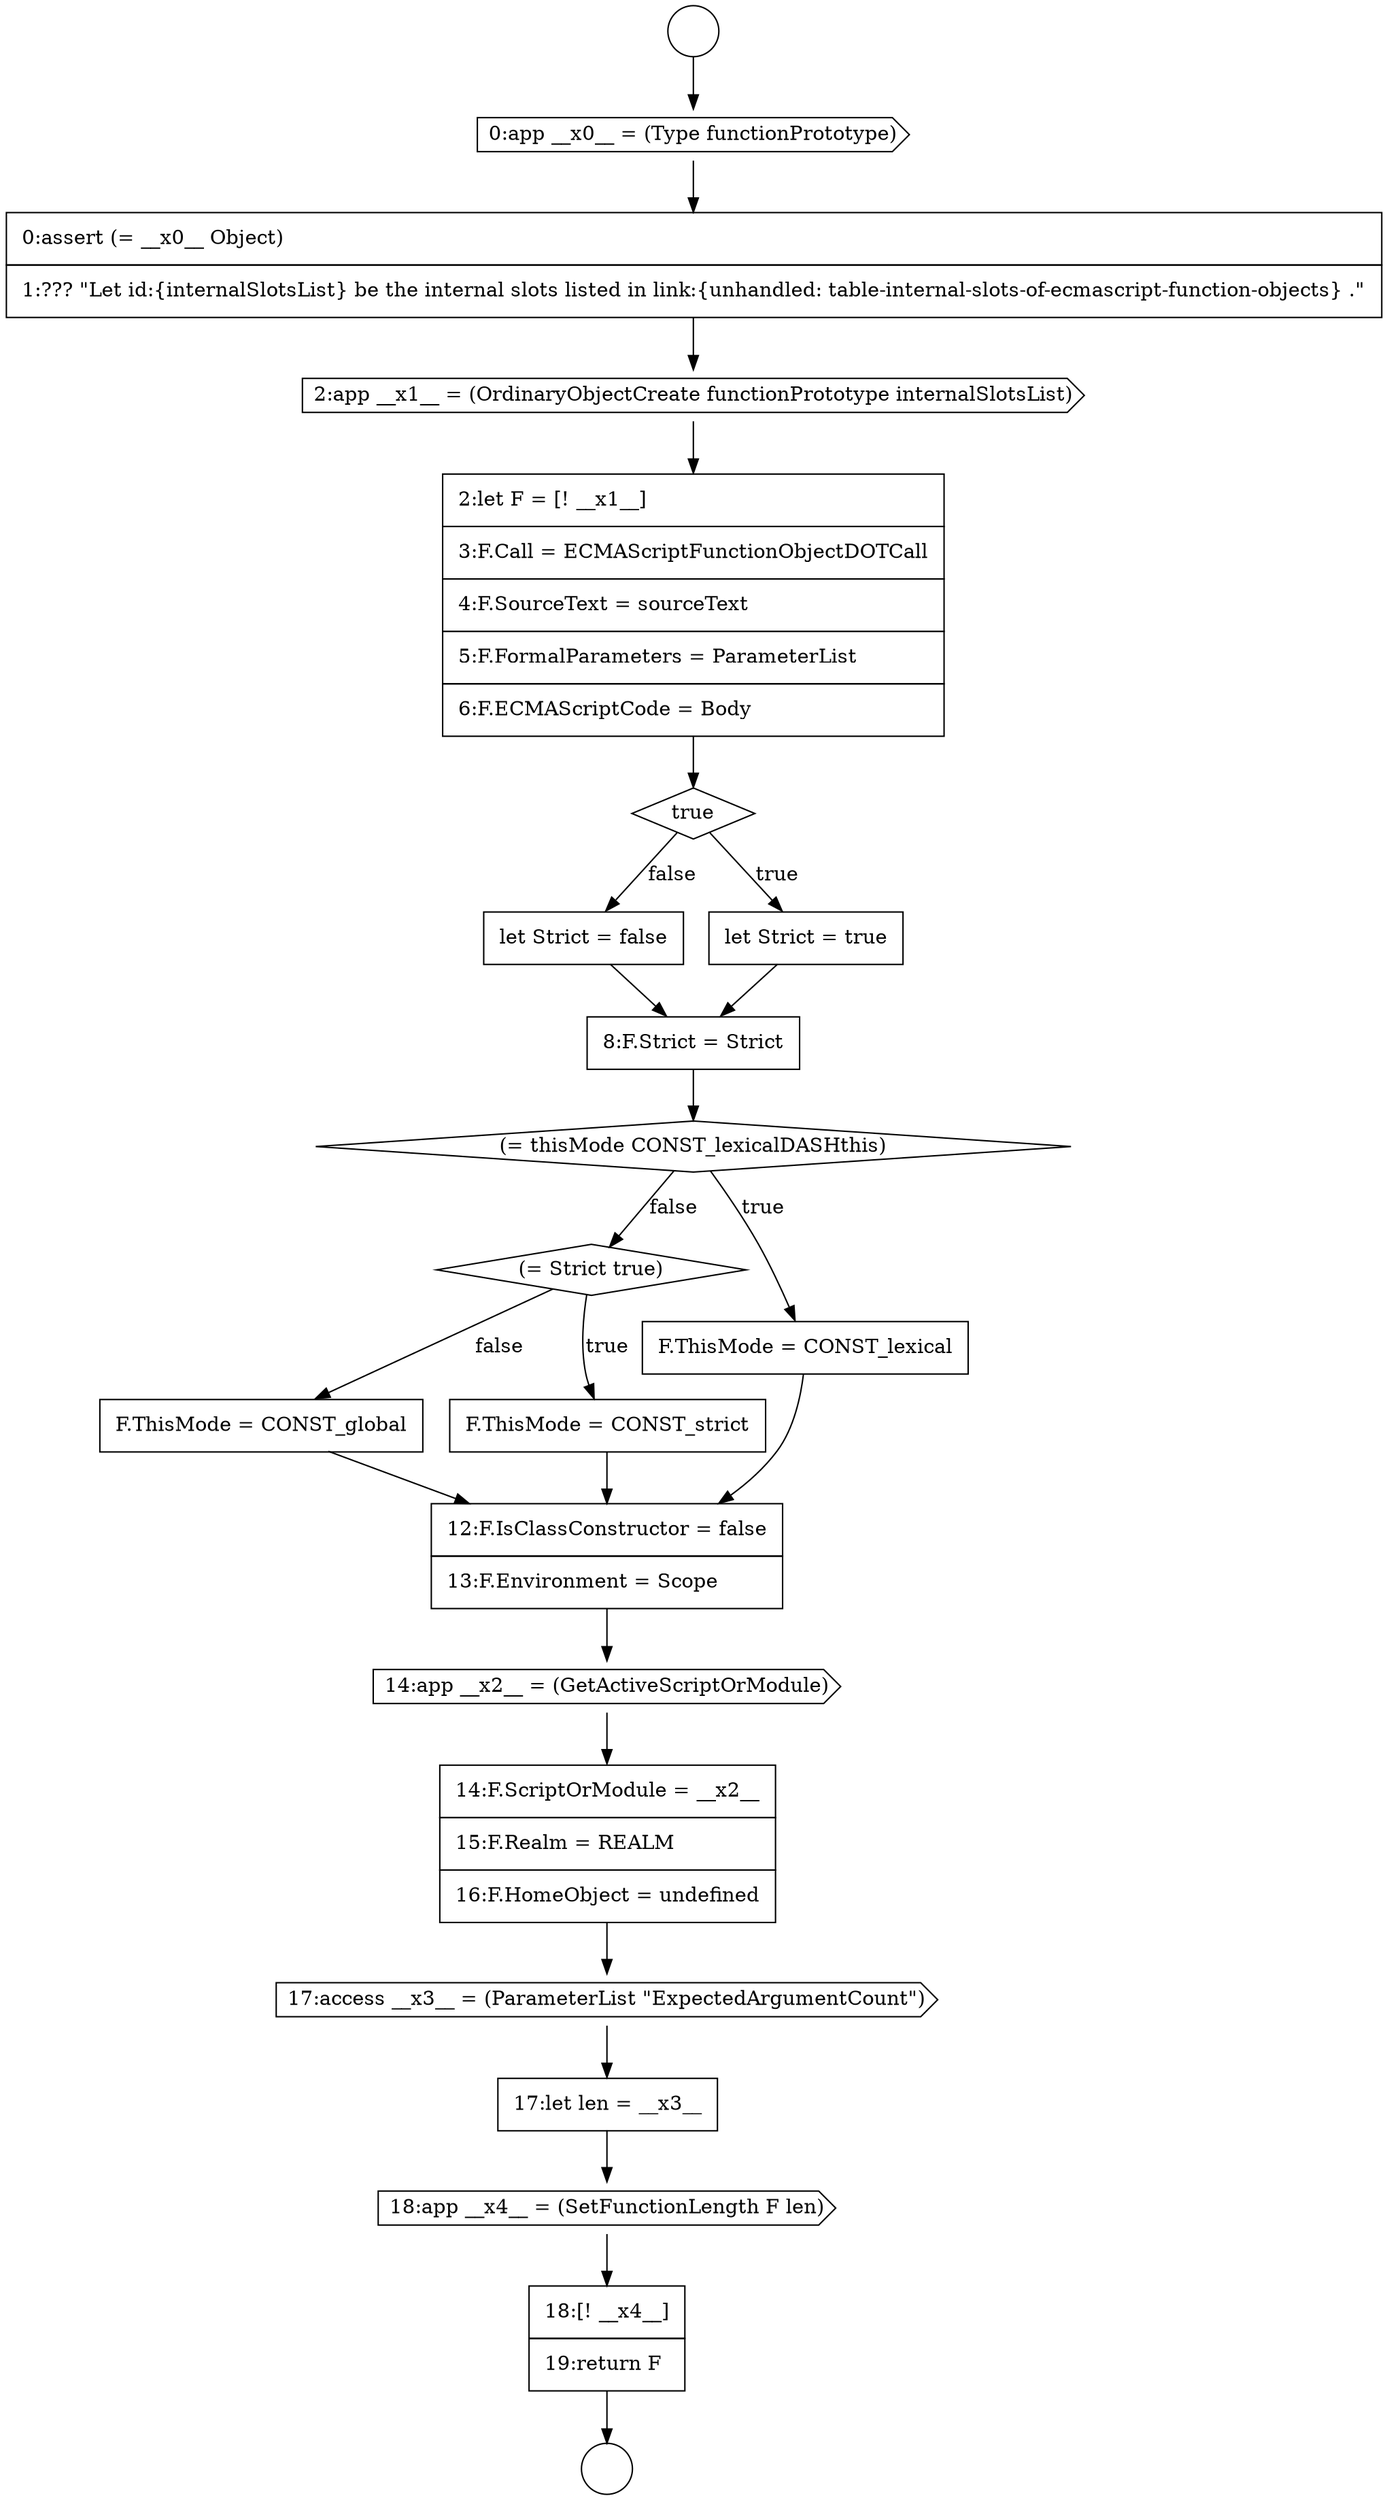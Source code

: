 digraph {
  node2348 [shape=none, margin=0, label=<<font color="black">
    <table border="0" cellborder="1" cellspacing="0" cellpadding="10">
      <tr><td align="left">17:let len = __x3__</td></tr>
    </table>
  </font>> color="black" fillcolor="white" style=filled]
  node2339 [shape=diamond, label=<<font color="black">(= thisMode CONST_lexicalDASHthis)</font>> color="black" fillcolor="white" style=filled]
  node2335 [shape=diamond, label=<<font color="black">true</font>> color="black" fillcolor="white" style=filled]
  node2349 [shape=cds, label=<<font color="black">18:app __x4__ = (SetFunctionLength F len)</font>> color="black" fillcolor="white" style=filled]
  node2338 [shape=none, margin=0, label=<<font color="black">
    <table border="0" cellborder="1" cellspacing="0" cellpadding="10">
      <tr><td align="left">8:F.Strict = Strict</td></tr>
    </table>
  </font>> color="black" fillcolor="white" style=filled]
  node2346 [shape=none, margin=0, label=<<font color="black">
    <table border="0" cellborder="1" cellspacing="0" cellpadding="10">
      <tr><td align="left">14:F.ScriptOrModule = __x2__</td></tr>
      <tr><td align="left">15:F.Realm = REALM</td></tr>
      <tr><td align="left">16:F.HomeObject = undefined</td></tr>
    </table>
  </font>> color="black" fillcolor="white" style=filled]
  node2350 [shape=none, margin=0, label=<<font color="black">
    <table border="0" cellborder="1" cellspacing="0" cellpadding="10">
      <tr><td align="left">18:[! __x4__]</td></tr>
      <tr><td align="left">19:return F</td></tr>
    </table>
  </font>> color="black" fillcolor="white" style=filled]
  node2333 [shape=cds, label=<<font color="black">2:app __x1__ = (OrdinaryObjectCreate functionPrototype internalSlotsList)</font>> color="black" fillcolor="white" style=filled]
  node2337 [shape=none, margin=0, label=<<font color="black">
    <table border="0" cellborder="1" cellspacing="0" cellpadding="10">
      <tr><td align="left">let Strict = false</td></tr>
    </table>
  </font>> color="black" fillcolor="white" style=filled]
  node2330 [shape=circle label=" " color="black" fillcolor="white" style=filled]
  node2341 [shape=diamond, label=<<font color="black">(= Strict true)</font>> color="black" fillcolor="white" style=filled]
  node2336 [shape=none, margin=0, label=<<font color="black">
    <table border="0" cellborder="1" cellspacing="0" cellpadding="10">
      <tr><td align="left">let Strict = true</td></tr>
    </table>
  </font>> color="black" fillcolor="white" style=filled]
  node2331 [shape=cds, label=<<font color="black">0:app __x0__ = (Type functionPrototype)</font>> color="black" fillcolor="white" style=filled]
  node2332 [shape=none, margin=0, label=<<font color="black">
    <table border="0" cellborder="1" cellspacing="0" cellpadding="10">
      <tr><td align="left">0:assert (= __x0__ Object)</td></tr>
      <tr><td align="left">1:??? &quot;Let id:{internalSlotsList} be the internal slots listed in link:{unhandled: table-internal-slots-of-ecmascript-function-objects} .&quot;</td></tr>
    </table>
  </font>> color="black" fillcolor="white" style=filled]
  node2345 [shape=cds, label=<<font color="black">14:app __x2__ = (GetActiveScriptOrModule)</font>> color="black" fillcolor="white" style=filled]
  node2344 [shape=none, margin=0, label=<<font color="black">
    <table border="0" cellborder="1" cellspacing="0" cellpadding="10">
      <tr><td align="left">12:F.IsClassConstructor = false</td></tr>
      <tr><td align="left">13:F.Environment = Scope</td></tr>
    </table>
  </font>> color="black" fillcolor="white" style=filled]
  node2343 [shape=none, margin=0, label=<<font color="black">
    <table border="0" cellborder="1" cellspacing="0" cellpadding="10">
      <tr><td align="left">F.ThisMode = CONST_global</td></tr>
    </table>
  </font>> color="black" fillcolor="white" style=filled]
  node2329 [shape=circle label=" " color="black" fillcolor="white" style=filled]
  node2347 [shape=cds, label=<<font color="black">17:access __x3__ = (ParameterList &quot;ExpectedArgumentCount&quot;)</font>> color="black" fillcolor="white" style=filled]
  node2342 [shape=none, margin=0, label=<<font color="black">
    <table border="0" cellborder="1" cellspacing="0" cellpadding="10">
      <tr><td align="left">F.ThisMode = CONST_strict</td></tr>
    </table>
  </font>> color="black" fillcolor="white" style=filled]
  node2334 [shape=none, margin=0, label=<<font color="black">
    <table border="0" cellborder="1" cellspacing="0" cellpadding="10">
      <tr><td align="left">2:let F = [! __x1__]</td></tr>
      <tr><td align="left">3:F.Call = ECMAScriptFunctionObjectDOTCall</td></tr>
      <tr><td align="left">4:F.SourceText = sourceText</td></tr>
      <tr><td align="left">5:F.FormalParameters = ParameterList</td></tr>
      <tr><td align="left">6:F.ECMAScriptCode = Body</td></tr>
    </table>
  </font>> color="black" fillcolor="white" style=filled]
  node2340 [shape=none, margin=0, label=<<font color="black">
    <table border="0" cellborder="1" cellspacing="0" cellpadding="10">
      <tr><td align="left">F.ThisMode = CONST_lexical</td></tr>
    </table>
  </font>> color="black" fillcolor="white" style=filled]
  node2345 -> node2346 [ color="black"]
  node2336 -> node2338 [ color="black"]
  node2344 -> node2345 [ color="black"]
  node2343 -> node2344 [ color="black"]
  node2329 -> node2331 [ color="black"]
  node2339 -> node2340 [label=<<font color="black">true</font>> color="black"]
  node2339 -> node2341 [label=<<font color="black">false</font>> color="black"]
  node2337 -> node2338 [ color="black"]
  node2338 -> node2339 [ color="black"]
  node2335 -> node2336 [label=<<font color="black">true</font>> color="black"]
  node2335 -> node2337 [label=<<font color="black">false</font>> color="black"]
  node2334 -> node2335 [ color="black"]
  node2331 -> node2332 [ color="black"]
  node2333 -> node2334 [ color="black"]
  node2348 -> node2349 [ color="black"]
  node2350 -> node2330 [ color="black"]
  node2346 -> node2347 [ color="black"]
  node2332 -> node2333 [ color="black"]
  node2342 -> node2344 [ color="black"]
  node2341 -> node2342 [label=<<font color="black">true</font>> color="black"]
  node2341 -> node2343 [label=<<font color="black">false</font>> color="black"]
  node2340 -> node2344 [ color="black"]
  node2349 -> node2350 [ color="black"]
  node2347 -> node2348 [ color="black"]
}
